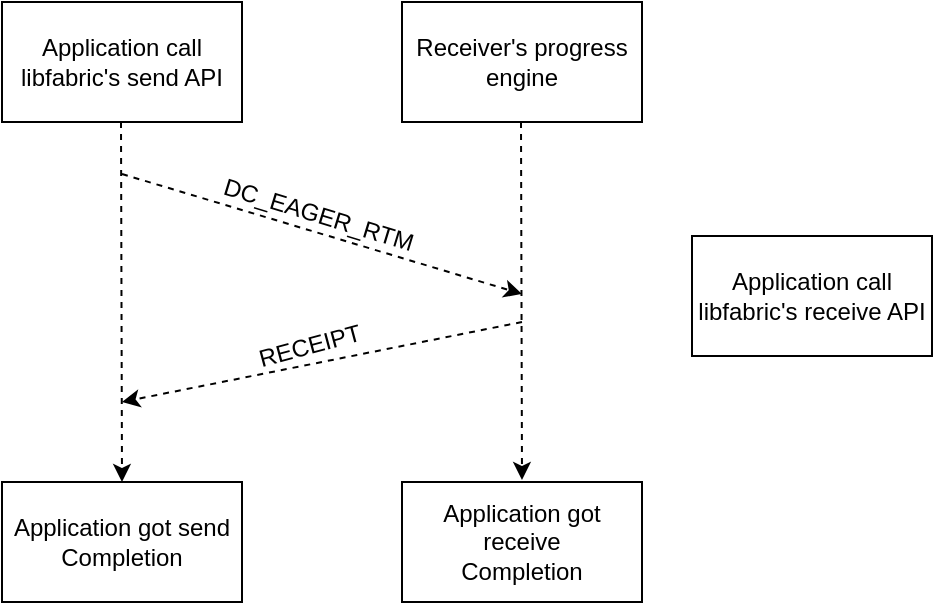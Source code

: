 <?xml version="1.0" encoding="UTF-8"?>
<mxfile version="12.4.8" type="device"><diagram id="aD31mCK-H1K8Hn6eNp0I" name="Page-1"><mxGraphModel dx="1296" dy="712" grid="1" gridSize="10" guides="1" tooltips="1" connect="1" arrows="1" fold="1" page="1" pageScale="1" pageWidth="850" pageHeight="1100" math="0" shadow="0"><root><mxCell id="0"/><mxCell id="1" parent="0"/><mxCell id="hM9hUbB8x_-XiU8bxfhU-2" value="Application call libfabric's send API" style="rounded=0;whiteSpace=wrap;html=1;" parent="1" vertex="1"><mxGeometry x="20" y="20" width="120" height="60" as="geometry"/></mxCell><mxCell id="hM9hUbB8x_-XiU8bxfhU-3" value="Receiver's progress engine" style="rounded=0;whiteSpace=wrap;html=1;" parent="1" vertex="1"><mxGeometry x="220" y="20" width="120" height="60" as="geometry"/></mxCell><mxCell id="hM9hUbB8x_-XiU8bxfhU-6" value="" style="endArrow=classic;html=1;dashed=1;entryX=0.5;entryY=0;entryDx=0;entryDy=0;" parent="1" target="hM9hUbB8x_-XiU8bxfhU-9" edge="1"><mxGeometry width="50" height="50" relative="1" as="geometry"><mxPoint x="79.5" y="80" as="sourcePoint"/><mxPoint x="80" y="250" as="targetPoint"/></mxGeometry></mxCell><mxCell id="hM9hUbB8x_-XiU8bxfhU-7" value="" style="endArrow=classic;html=1;dashed=1;" parent="1" edge="1"><mxGeometry width="50" height="50" relative="1" as="geometry"><mxPoint x="279.5" y="80" as="sourcePoint"/><mxPoint x="280" y="259" as="targetPoint"/></mxGeometry></mxCell><mxCell id="hM9hUbB8x_-XiU8bxfhU-8" value="" style="endArrow=classic;html=1;dashed=1;" parent="1" edge="1"><mxGeometry width="50" height="50" relative="1" as="geometry"><mxPoint x="80" y="106" as="sourcePoint"/><mxPoint x="280" y="166" as="targetPoint"/></mxGeometry></mxCell><mxCell id="hM9hUbB8x_-XiU8bxfhU-9" value="Application got send&lt;br&gt;Completion" style="rounded=0;whiteSpace=wrap;html=1;" parent="1" vertex="1"><mxGeometry x="20" y="260" width="120" height="60" as="geometry"/></mxCell><mxCell id="hM9hUbB8x_-XiU8bxfhU-10" value="Application got&lt;br&gt;receive&lt;br&gt;Completion" style="rounded=0;whiteSpace=wrap;html=1;" parent="1" vertex="1"><mxGeometry x="220" y="260" width="120" height="60" as="geometry"/></mxCell><mxCell id="hM9hUbB8x_-XiU8bxfhU-14" value="DC_EAGER_RTM&amp;nbsp;" style="text;html=1;strokeColor=none;fillColor=none;align=center;verticalAlign=middle;whiteSpace=wrap;rounded=0;rotation=17;" parent="1" vertex="1"><mxGeometry x="160" y="117" width="40" height="20" as="geometry"/></mxCell><mxCell id="L2E3QGy6i6LVfAEWww4Z-2" value="Application call libfabric's receive API" style="rounded=0;whiteSpace=wrap;html=1;" parent="1" vertex="1"><mxGeometry x="365" y="137" width="120" height="60" as="geometry"/></mxCell><mxCell id="PdKC_Lo3ZfVLjNO7XoIR-2" value="" style="endArrow=classic;html=1;dashed=1;" edge="1" parent="1"><mxGeometry width="50" height="50" relative="1" as="geometry"><mxPoint x="280" y="180" as="sourcePoint"/><mxPoint x="80" y="220" as="targetPoint"/></mxGeometry></mxCell><mxCell id="PdKC_Lo3ZfVLjNO7XoIR-3" value="RECEIPT" style="text;html=1;strokeColor=none;fillColor=none;align=center;verticalAlign=middle;whiteSpace=wrap;rounded=0;rotation=-15;direction=west;" vertex="1" parent="1"><mxGeometry x="154" y="182" width="40" height="20" as="geometry"/></mxCell></root></mxGraphModel></diagram></mxfile>
